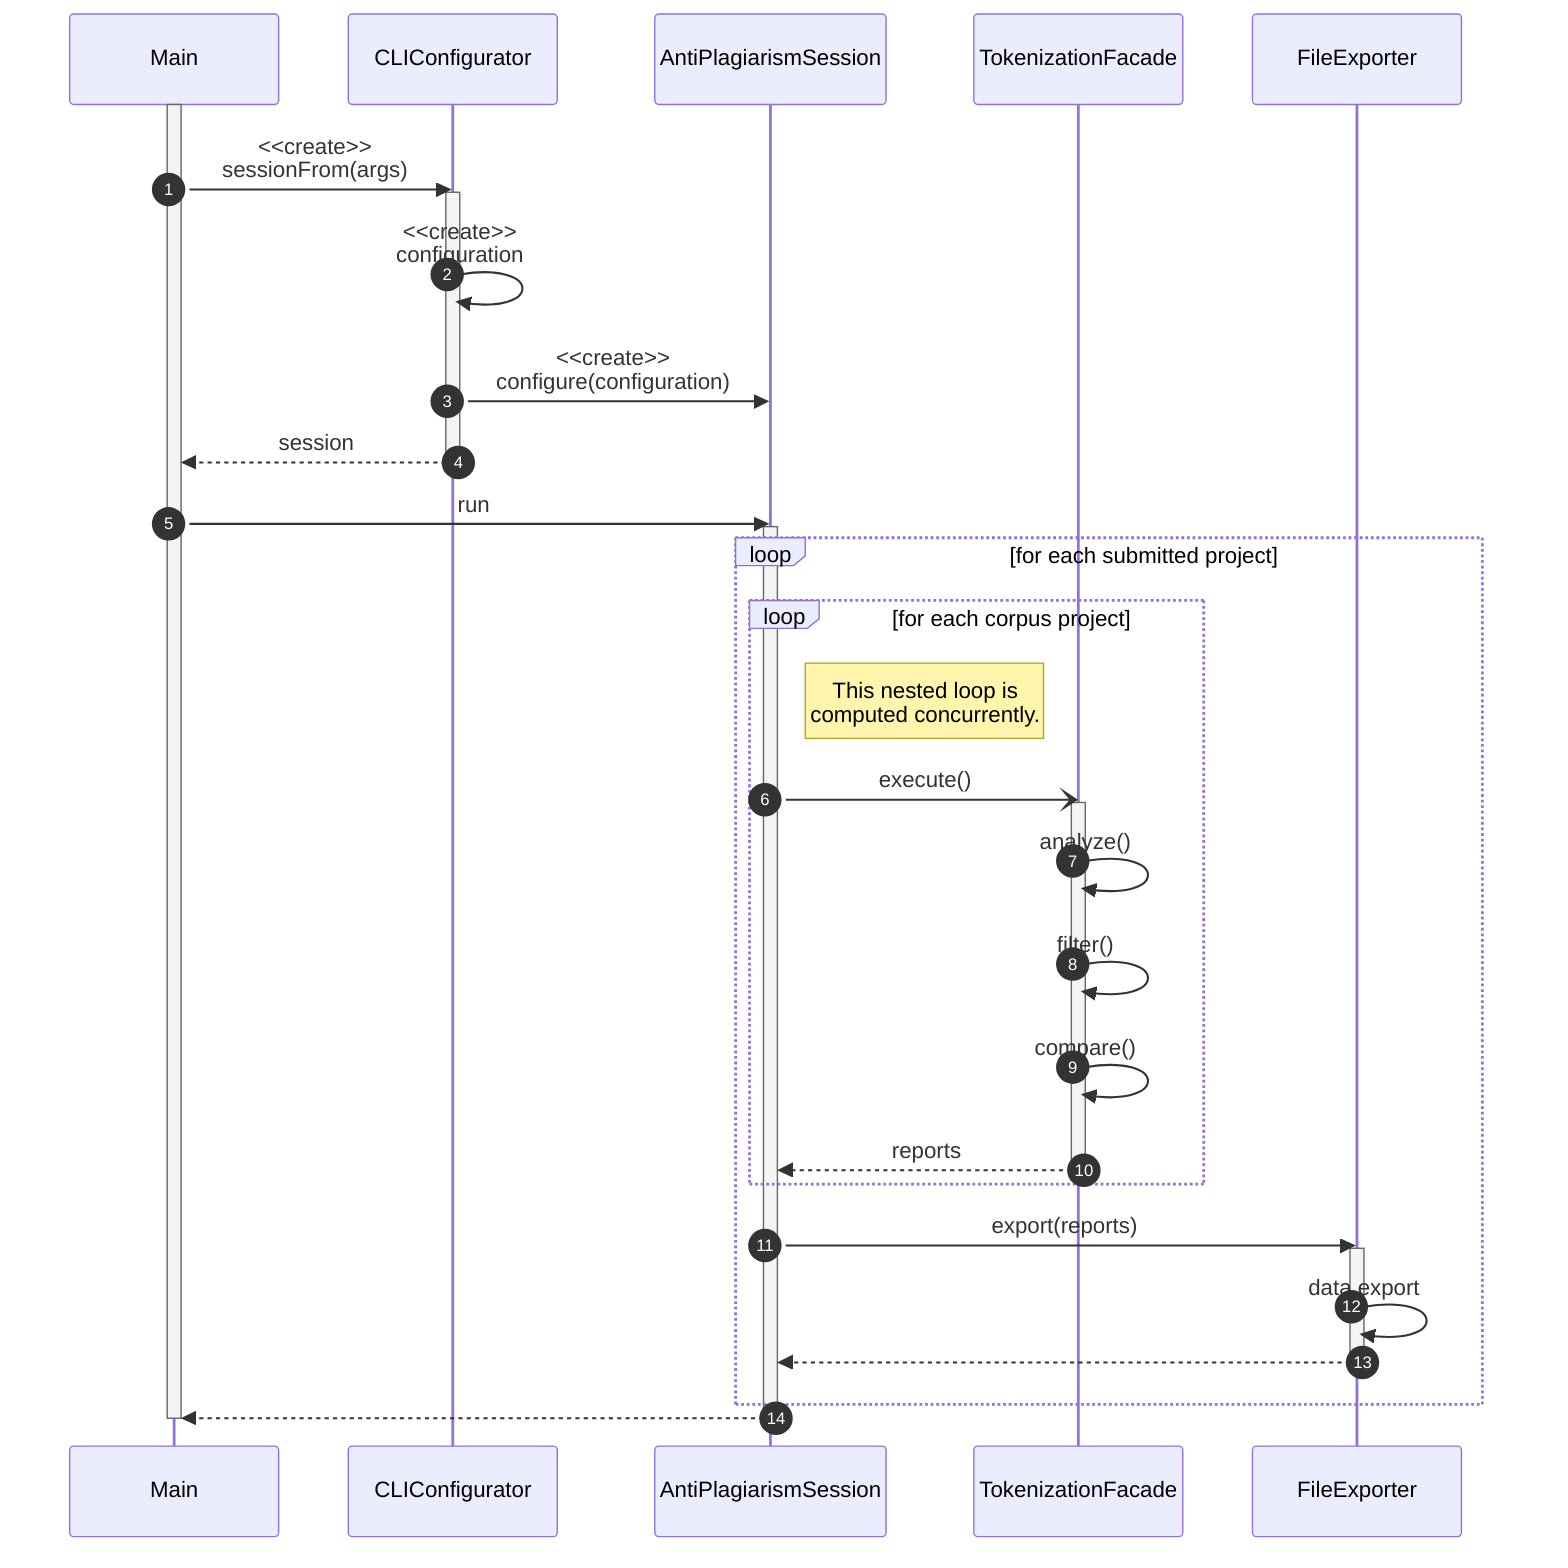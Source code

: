 sequenceDiagram
    autonumber
    activate Main

    Main ->> CLIConfigurator: <<create>> <br/> sessionFrom(args)
    activate CLIConfigurator
    CLIConfigurator ->> CLIConfigurator: <<create>> <br/> configuration
    CLIConfigurator ->> AntiPlagiarismSession: <<create>> <br/> configure(configuration)
    CLIConfigurator -->> Main: session
    deactivate CLIConfigurator

    Main ->> AntiPlagiarismSession: run
    activate AntiPlagiarismSession

    loop for each submitted project
        loop for each corpus project
            note right of AntiPlagiarismSession: This nested loop is <br/> computed concurrently.
            AntiPlagiarismSession -) TokenizationFacade: execute()
            activate TokenizationFacade
            TokenizationFacade ->> TokenizationFacade: analyze()
            TokenizationFacade ->> TokenizationFacade: filter()
            TokenizationFacade ->> TokenizationFacade: compare()
            TokenizationFacade -->> AntiPlagiarismSession: reports
            deactivate TokenizationFacade
        end

        AntiPlagiarismSession ->> FileExporter: export(reports)
        activate FileExporter
        FileExporter ->> FileExporter: data export
        FileExporter -->> AntiPlagiarismSession: 
        deactivate FileExporter
    end

    AntiPlagiarismSession -->> Main: 
    deactivate AntiPlagiarismSession

    deactivate Main